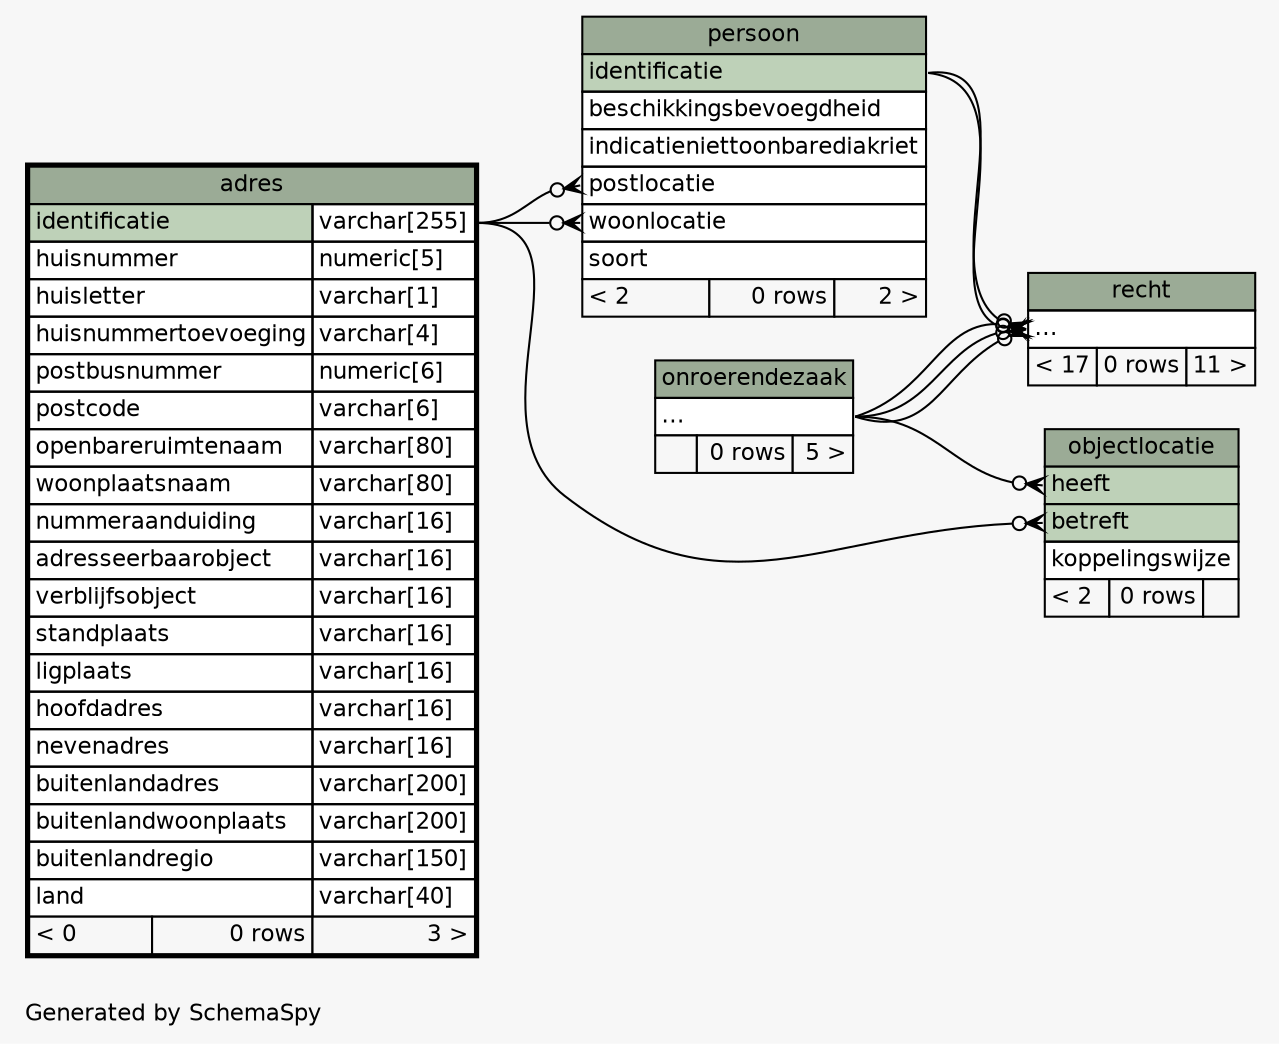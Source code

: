 // dot 2.43.0 on Linux 6.5.0-15-generic
// SchemaSpy rev Unknown
digraph "twoDegreesRelationshipsDiagram" {
  graph [
    rankdir="RL"
    bgcolor="#f7f7f7"
    label="\nGenerated by SchemaSpy"
    labeljust="l"
    nodesep="0.18"
    ranksep="0.46"
    fontname="Helvetica"
    fontsize="11"
  ];
  node [
    fontname="Helvetica"
    fontsize="11"
    shape="plaintext"
  ];
  edge [
    arrowsize="0.8"
  ];
  "objectlocatie":"betreft":w -> "adres":"identificatie.type":e [arrowhead=none dir=back arrowtail=crowodot];
  "objectlocatie":"heeft":w -> "onroerendezaak":"elipses":e [arrowhead=none dir=back arrowtail=crowodot];
  "persoon":"postlocatie":w -> "adres":"identificatie.type":e [arrowhead=none dir=back arrowtail=crowodot];
  "persoon":"woonlocatie":w -> "adres":"identificatie.type":e [arrowhead=none dir=back arrowtail=crowodot];
  "recht":"elipses":w -> "onroerendezaak":"elipses":e [arrowhead=none dir=back arrowtail=crowodot];
  "recht":"elipses":w -> "persoon":"identificatie":e [arrowhead=none dir=back arrowtail=crowodot];
  "recht":"elipses":w -> "onroerendezaak":"elipses":e [arrowhead=none dir=back arrowtail=crowodot];
  "recht":"elipses":w -> "onroerendezaak":"elipses":e [arrowhead=none dir=back arrowtail=crowodot];
  "recht":"elipses":w -> "persoon":"identificatie":e [arrowhead=none dir=back arrowtail=crowodot];
  "adres" [
    label=<
    <TABLE BORDER="2" CELLBORDER="1" CELLSPACING="0" BGCOLOR="#ffffff">
      <TR><TD COLSPAN="3" BGCOLOR="#9bab96" ALIGN="CENTER">adres</TD></TR>
      <TR><TD PORT="identificatie" COLSPAN="2" BGCOLOR="#bed1b8" ALIGN="LEFT">identificatie</TD><TD PORT="identificatie.type" ALIGN="LEFT">varchar[255]</TD></TR>
      <TR><TD PORT="huisnummer" COLSPAN="2" ALIGN="LEFT">huisnummer</TD><TD PORT="huisnummer.type" ALIGN="LEFT">numeric[5]</TD></TR>
      <TR><TD PORT="huisletter" COLSPAN="2" ALIGN="LEFT">huisletter</TD><TD PORT="huisletter.type" ALIGN="LEFT">varchar[1]</TD></TR>
      <TR><TD PORT="huisnummertoevoeging" COLSPAN="2" ALIGN="LEFT">huisnummertoevoeging</TD><TD PORT="huisnummertoevoeging.type" ALIGN="LEFT">varchar[4]</TD></TR>
      <TR><TD PORT="postbusnummer" COLSPAN="2" ALIGN="LEFT">postbusnummer</TD><TD PORT="postbusnummer.type" ALIGN="LEFT">numeric[6]</TD></TR>
      <TR><TD PORT="postcode" COLSPAN="2" ALIGN="LEFT">postcode</TD><TD PORT="postcode.type" ALIGN="LEFT">varchar[6]</TD></TR>
      <TR><TD PORT="openbareruimtenaam" COLSPAN="2" ALIGN="LEFT">openbareruimtenaam</TD><TD PORT="openbareruimtenaam.type" ALIGN="LEFT">varchar[80]</TD></TR>
      <TR><TD PORT="woonplaatsnaam" COLSPAN="2" ALIGN="LEFT">woonplaatsnaam</TD><TD PORT="woonplaatsnaam.type" ALIGN="LEFT">varchar[80]</TD></TR>
      <TR><TD PORT="nummeraanduiding" COLSPAN="2" ALIGN="LEFT">nummeraanduiding</TD><TD PORT="nummeraanduiding.type" ALIGN="LEFT">varchar[16]</TD></TR>
      <TR><TD PORT="adresseerbaarobject" COLSPAN="2" ALIGN="LEFT">adresseerbaarobject</TD><TD PORT="adresseerbaarobject.type" ALIGN="LEFT">varchar[16]</TD></TR>
      <TR><TD PORT="verblijfsobject" COLSPAN="2" ALIGN="LEFT">verblijfsobject</TD><TD PORT="verblijfsobject.type" ALIGN="LEFT">varchar[16]</TD></TR>
      <TR><TD PORT="standplaats" COLSPAN="2" ALIGN="LEFT">standplaats</TD><TD PORT="standplaats.type" ALIGN="LEFT">varchar[16]</TD></TR>
      <TR><TD PORT="ligplaats" COLSPAN="2" ALIGN="LEFT">ligplaats</TD><TD PORT="ligplaats.type" ALIGN="LEFT">varchar[16]</TD></TR>
      <TR><TD PORT="hoofdadres" COLSPAN="2" ALIGN="LEFT">hoofdadres</TD><TD PORT="hoofdadres.type" ALIGN="LEFT">varchar[16]</TD></TR>
      <TR><TD PORT="nevenadres" COLSPAN="2" ALIGN="LEFT">nevenadres</TD><TD PORT="nevenadres.type" ALIGN="LEFT">varchar[16]</TD></TR>
      <TR><TD PORT="buitenlandadres" COLSPAN="2" ALIGN="LEFT">buitenlandadres</TD><TD PORT="buitenlandadres.type" ALIGN="LEFT">varchar[200]</TD></TR>
      <TR><TD PORT="buitenlandwoonplaats" COLSPAN="2" ALIGN="LEFT">buitenlandwoonplaats</TD><TD PORT="buitenlandwoonplaats.type" ALIGN="LEFT">varchar[200]</TD></TR>
      <TR><TD PORT="buitenlandregio" COLSPAN="2" ALIGN="LEFT">buitenlandregio</TD><TD PORT="buitenlandregio.type" ALIGN="LEFT">varchar[150]</TD></TR>
      <TR><TD PORT="land" COLSPAN="2" ALIGN="LEFT">land</TD><TD PORT="land.type" ALIGN="LEFT">varchar[40]</TD></TR>
      <TR><TD ALIGN="LEFT" BGCOLOR="#f7f7f7">&lt; 0</TD><TD ALIGN="RIGHT" BGCOLOR="#f7f7f7">0 rows</TD><TD ALIGN="RIGHT" BGCOLOR="#f7f7f7">3 &gt;</TD></TR>
    </TABLE>>
    URL="adres.html"
    tooltip="adres"
  ];
  "objectlocatie" [
    label=<
    <TABLE BORDER="0" CELLBORDER="1" CELLSPACING="0" BGCOLOR="#ffffff">
      <TR><TD COLSPAN="3" BGCOLOR="#9bab96" ALIGN="CENTER">objectlocatie</TD></TR>
      <TR><TD PORT="heeft" COLSPAN="3" BGCOLOR="#bed1b8" ALIGN="LEFT">heeft</TD></TR>
      <TR><TD PORT="betreft" COLSPAN="3" BGCOLOR="#bed1b8" ALIGN="LEFT">betreft</TD></TR>
      <TR><TD PORT="koppelingswijze" COLSPAN="3" ALIGN="LEFT">koppelingswijze</TD></TR>
      <TR><TD ALIGN="LEFT" BGCOLOR="#f7f7f7">&lt; 2</TD><TD ALIGN="RIGHT" BGCOLOR="#f7f7f7">0 rows</TD><TD ALIGN="RIGHT" BGCOLOR="#f7f7f7">  </TD></TR>
    </TABLE>>
    URL="objectlocatie.html"
    tooltip="objectlocatie"
  ];
  "onroerendezaak" [
    label=<
    <TABLE BORDER="0" CELLBORDER="1" CELLSPACING="0" BGCOLOR="#ffffff">
      <TR><TD COLSPAN="3" BGCOLOR="#9bab96" ALIGN="CENTER">onroerendezaak</TD></TR>
      <TR><TD PORT="elipses" COLSPAN="3" ALIGN="LEFT">...</TD></TR>
      <TR><TD ALIGN="LEFT" BGCOLOR="#f7f7f7">  </TD><TD ALIGN="RIGHT" BGCOLOR="#f7f7f7">0 rows</TD><TD ALIGN="RIGHT" BGCOLOR="#f7f7f7">5 &gt;</TD></TR>
    </TABLE>>
    URL="onroerendezaak.html"
    tooltip="onroerendezaak"
  ];
  "persoon" [
    label=<
    <TABLE BORDER="0" CELLBORDER="1" CELLSPACING="0" BGCOLOR="#ffffff">
      <TR><TD COLSPAN="3" BGCOLOR="#9bab96" ALIGN="CENTER">persoon</TD></TR>
      <TR><TD PORT="identificatie" COLSPAN="3" BGCOLOR="#bed1b8" ALIGN="LEFT">identificatie</TD></TR>
      <TR><TD PORT="beschikkingsbevoegdheid" COLSPAN="3" ALIGN="LEFT">beschikkingsbevoegdheid</TD></TR>
      <TR><TD PORT="indicatieniettoonbarediakriet" COLSPAN="3" ALIGN="LEFT">indicatieniettoonbarediakriet</TD></TR>
      <TR><TD PORT="postlocatie" COLSPAN="3" ALIGN="LEFT">postlocatie</TD></TR>
      <TR><TD PORT="woonlocatie" COLSPAN="3" ALIGN="LEFT">woonlocatie</TD></TR>
      <TR><TD PORT="soort" COLSPAN="3" ALIGN="LEFT">soort</TD></TR>
      <TR><TD ALIGN="LEFT" BGCOLOR="#f7f7f7">&lt; 2</TD><TD ALIGN="RIGHT" BGCOLOR="#f7f7f7">0 rows</TD><TD ALIGN="RIGHT" BGCOLOR="#f7f7f7">2 &gt;</TD></TR>
    </TABLE>>
    URL="persoon.html"
    tooltip="persoon"
  ];
  "recht" [
    label=<
    <TABLE BORDER="0" CELLBORDER="1" CELLSPACING="0" BGCOLOR="#ffffff">
      <TR><TD COLSPAN="3" BGCOLOR="#9bab96" ALIGN="CENTER">recht</TD></TR>
      <TR><TD PORT="elipses" COLSPAN="3" ALIGN="LEFT">...</TD></TR>
      <TR><TD ALIGN="LEFT" BGCOLOR="#f7f7f7">&lt; 17</TD><TD ALIGN="RIGHT" BGCOLOR="#f7f7f7">0 rows</TD><TD ALIGN="RIGHT" BGCOLOR="#f7f7f7">11 &gt;</TD></TR>
    </TABLE>>
    URL="recht.html"
    tooltip="recht"
  ];
}
